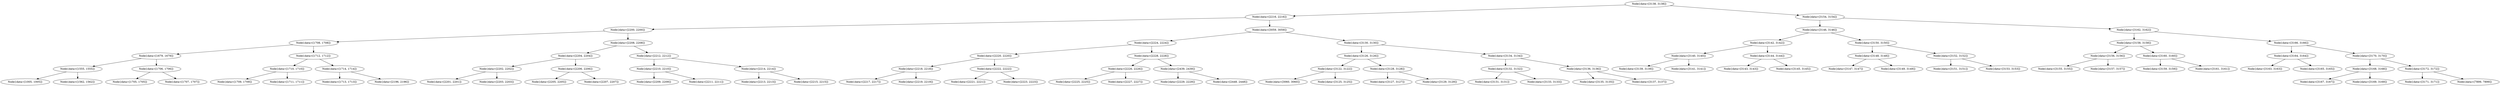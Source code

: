 digraph G{
733867003 [label="Node{data=[3138, 3138]}"]
733867003 -> 1984386467
1984386467 [label="Node{data=[2216, 2216]}"]
1984386467 -> 1820565988
1820565988 [label="Node{data=[2200, 2200]}"]
1820565988 -> 59851984
59851984 [label="Node{data=[1708, 1708]}"]
59851984 -> 1203209578
1203209578 [label="Node{data=[1679, 1679]}"]
1203209578 -> 194062962
194062962 [label="Node{data=[1555, 1555]}"]
194062962 -> 2053912165
2053912165 [label="Node{data=[1005, 1005]}"]
194062962 -> 1943165500
1943165500 [label="Node{data=[1562, 1562]}"]
1203209578 -> 146083321
146083321 [label="Node{data=[1706, 1706]}"]
146083321 -> 175469607
175469607 [label="Node{data=[1705, 1705]}"]
146083321 -> 288470034
288470034 [label="Node{data=[1707, 1707]}"]
59851984 -> 1884495794
1884495794 [label="Node{data=[1712, 1712]}"]
1884495794 -> 1344872068
1344872068 [label="Node{data=[1710, 1710]}"]
1344872068 -> 1901890794
1901890794 [label="Node{data=[1709, 1709]}"]
1344872068 -> 1842423799
1842423799 [label="Node{data=[1711, 1711]}"]
1884495794 -> 85400432
85400432 [label="Node{data=[1714, 1714]}"]
85400432 -> 500361320
500361320 [label="Node{data=[1713, 1713]}"]
85400432 -> 150740196
150740196 [label="Node{data=[2196, 2196]}"]
1820565988 -> 1819704467
1819704467 [label="Node{data=[2208, 2208]}"]
1819704467 -> 1367815926
1367815926 [label="Node{data=[2204, 2204]}"]
1367815926 -> 1528567046
1528567046 [label="Node{data=[2202, 2202]}"]
1528567046 -> 862923197
862923197 [label="Node{data=[2201, 2201]}"]
1528567046 -> 1822575015
1822575015 [label="Node{data=[2203, 2203]}"]
1367815926 -> 75162179
75162179 [label="Node{data=[2206, 2206]}"]
75162179 -> 1073050607
1073050607 [label="Node{data=[2205, 2205]}"]
75162179 -> 1964873581
1964873581 [label="Node{data=[2207, 2207]}"]
1819704467 -> 185341720
185341720 [label="Node{data=[2212, 2212]}"]
185341720 -> 1488422080
1488422080 [label="Node{data=[2210, 2210]}"]
1488422080 -> 1279917618
1279917618 [label="Node{data=[2209, 2209]}"]
1488422080 -> 1442229801
1442229801 [label="Node{data=[2211, 2211]}"]
185341720 -> 1042925400
1042925400 [label="Node{data=[2214, 2214]}"]
1042925400 -> 1524422105
1524422105 [label="Node{data=[2213, 2213]}"]
1042925400 -> 1499924702
1499924702 [label="Node{data=[2215, 2215]}"]
1984386467 -> 956326461
956326461 [label="Node{data=[3059, 3059]}"]
956326461 -> 1231249730
1231249730 [label="Node{data=[2224, 2224]}"]
1231249730 -> 1974278058
1974278058 [label="Node{data=[2220, 2220]}"]
1974278058 -> 351125561
351125561 [label="Node{data=[2218, 2218]}"]
351125561 -> 776362259
776362259 [label="Node{data=[2217, 2217]}"]
351125561 -> 2096977128
2096977128 [label="Node{data=[2219, 2219]}"]
1974278058 -> 1643121818
1643121818 [label="Node{data=[2222, 2222]}"]
1643121818 -> 459728021
459728021 [label="Node{data=[2221, 2221]}"]
1643121818 -> 125085739
125085739 [label="Node{data=[2223, 2223]}"]
1231249730 -> 297334329
297334329 [label="Node{data=[2228, 2228]}"]
297334329 -> 1892531272
1892531272 [label="Node{data=[2226, 2226]}"]
1892531272 -> 1554230408
1554230408 [label="Node{data=[2225, 2225]}"]
1892531272 -> 2125755079
2125755079 [label="Node{data=[2227, 2227]}"]
297334329 -> 678124054
678124054 [label="Node{data=[2439, 2439]}"]
678124054 -> 903449775
903449775 [label="Node{data=[2229, 2229]}"]
678124054 -> 1960817008
1960817008 [label="Node{data=[2448, 2448]}"]
956326461 -> 698406758
698406758 [label="Node{data=[3130, 3130]}"]
698406758 -> 1533641646
1533641646 [label="Node{data=[3126, 3126]}"]
1533641646 -> 581746840
581746840 [label="Node{data=[3122, 3122]}"]
581746840 -> 728867212
728867212 [label="Node{data=[3060, 3060]}"]
581746840 -> 71649379
71649379 [label="Node{data=[3125, 3125]}"]
1533641646 -> 321314742
321314742 [label="Node{data=[3128, 3128]}"]
321314742 -> 1472881994
1472881994 [label="Node{data=[3127, 3127]}"]
321314742 -> 1905378302
1905378302 [label="Node{data=[3129, 3129]}"]
698406758 -> 1597606911
1597606911 [label="Node{data=[3134, 3134]}"]
1597606911 -> 2051486913
2051486913 [label="Node{data=[3132, 3132]}"]
2051486913 -> 2116288246
2116288246 [label="Node{data=[3131, 3131]}"]
2051486913 -> 30559487
30559487 [label="Node{data=[3133, 3133]}"]
1597606911 -> 304568649
304568649 [label="Node{data=[3136, 3136]}"]
304568649 -> 1359320816
1359320816 [label="Node{data=[3135, 3135]}"]
304568649 -> 816842344
816842344 [label="Node{data=[3137, 3137]}"]
733867003 -> 597033269
597033269 [label="Node{data=[3154, 3154]}"]
597033269 -> 198437151
198437151 [label="Node{data=[3146, 3146]}"]
198437151 -> 1981566083
1981566083 [label="Node{data=[3142, 3142]}"]
1981566083 -> 1177519982
1177519982 [label="Node{data=[3140, 3140]}"]
1177519982 -> 1436789047
1436789047 [label="Node{data=[3139, 3139]}"]
1177519982 -> 1101805965
1101805965 [label="Node{data=[3141, 3141]}"]
1981566083 -> 1430265199
1430265199 [label="Node{data=[3144, 3144]}"]
1430265199 -> 1877927006
1877927006 [label="Node{data=[3143, 3143]}"]
1430265199 -> 667685509
667685509 [label="Node{data=[3145, 3145]}"]
198437151 -> 126629792
126629792 [label="Node{data=[3150, 3150]}"]
126629792 -> 1391651163
1391651163 [label="Node{data=[3148, 3148]}"]
1391651163 -> 1244019535
1244019535 [label="Node{data=[3147, 3147]}"]
1391651163 -> 230248628
230248628 [label="Node{data=[3149, 3149]}"]
126629792 -> 1802389396
1802389396 [label="Node{data=[3152, 3152]}"]
1802389396 -> 773047187
773047187 [label="Node{data=[3151, 3151]}"]
1802389396 -> 1435789661
1435789661 [label="Node{data=[3153, 3153]}"]
597033269 -> 317702059
317702059 [label="Node{data=[3162, 3162]}"]
317702059 -> 195303557
195303557 [label="Node{data=[3158, 3158]}"]
195303557 -> 1000037689
1000037689 [label="Node{data=[3156, 3156]}"]
1000037689 -> 1295193494
1295193494 [label="Node{data=[3155, 3155]}"]
1000037689 -> 583989628
583989628 [label="Node{data=[3157, 3157]}"]
195303557 -> 151367056
151367056 [label="Node{data=[3160, 3160]}"]
151367056 -> 1746295580
1746295580 [label="Node{data=[3159, 3159]}"]
151367056 -> 1037859885
1037859885 [label="Node{data=[3161, 3161]}"]
317702059 -> 1754036211
1754036211 [label="Node{data=[3166, 3166]}"]
1754036211 -> 1279340127
1279340127 [label="Node{data=[3164, 3164]}"]
1279340127 -> 383079024
383079024 [label="Node{data=[3163, 3163]}"]
1279340127 -> 1219918227
1219918227 [label="Node{data=[3165, 3165]}"]
1754036211 -> 1125035161
1125035161 [label="Node{data=[3170, 3170]}"]
1125035161 -> 108548465
108548465 [label="Node{data=[3168, 3168]}"]
108548465 -> 981652764
981652764 [label="Node{data=[3167, 3167]}"]
108548465 -> 1090734398
1090734398 [label="Node{data=[3169, 3169]}"]
1125035161 -> 2011127779
2011127779 [label="Node{data=[3172, 3172]}"]
2011127779 -> 862485424
862485424 [label="Node{data=[3171, 3171]}"]
2011127779 -> 527327988
527327988 [label="Node{data=[7899, 7899]}"]
}